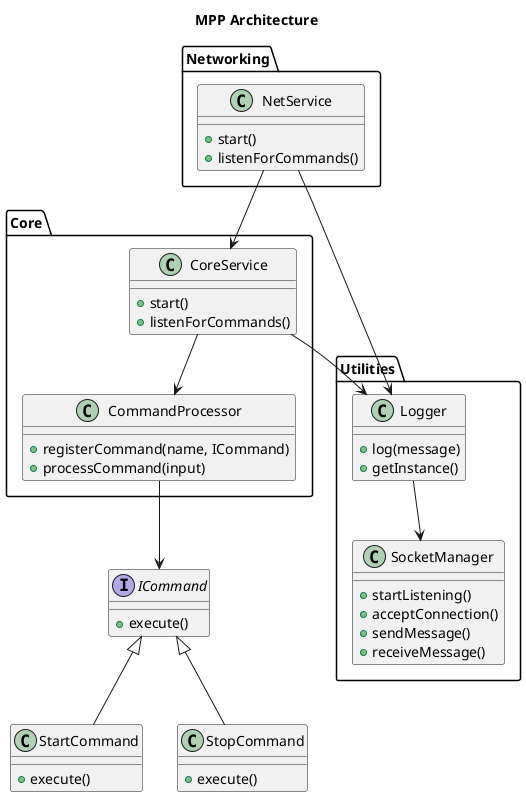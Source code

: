 
---

### **📥 UML: `uml/MPP_Architecture.puml`**
📂 **File: `uml/MPP_Architecture.puml`**
```puml
@startuml
title MPP Architecture

package "Core" {
    class CoreService {
        +start()
        +listenForCommands()
    }

    class CommandProcessor {
        +registerCommand(name, ICommand)
        +processCommand(input)
    }

    CoreService --> CommandProcessor
}

package "Networking" {
    class NetService {
        +start()
        +listenForCommands()
    }

    NetService --> CoreService
}

package "Utilities" {
    class Logger {
        +log(message)
        +getInstance()
    }

    class SocketManager {
        +startListening()
        +acceptConnection()
        +sendMessage()
        +receiveMessage()
    }

    Logger --> SocketManager
    CoreService --> Logger
    NetService --> Logger
}

interface ICommand {
    +execute()
}

class StartCommand {
    +execute()
}

class StopCommand {
    +execute()
}

CommandProcessor --> ICommand
ICommand <|-- StartCommand
ICommand <|-- StopCommand

@enduml
